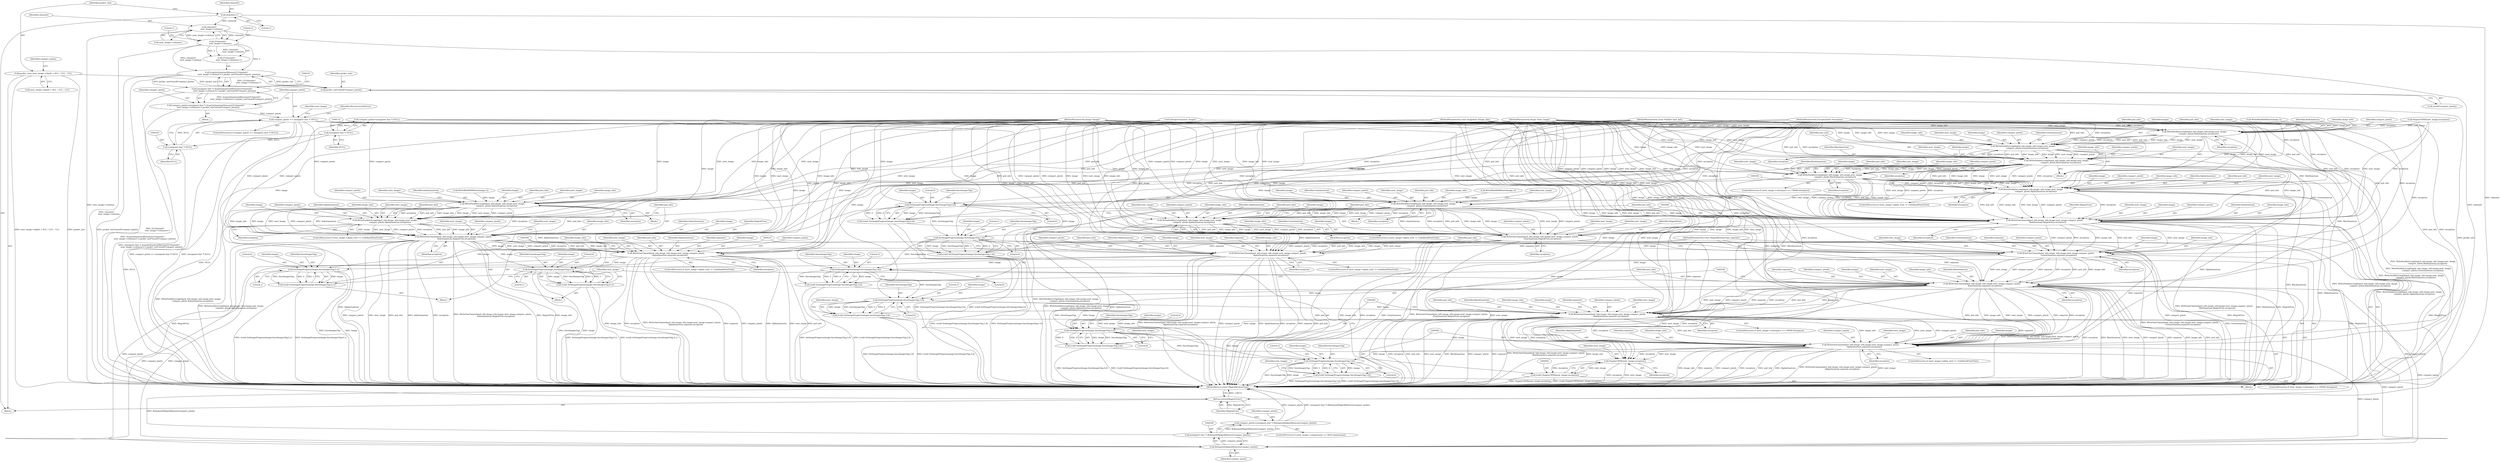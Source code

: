 digraph "0_ImageMagick_6f1879d498bcc5cce12fe0c5decb8dbc0f608e5d@pointer" {
"1000160" [label="(Call,compact_pixels == (unsigned char *) NULL)"];
"1000140" [label="(Call,compact_pixels=(unsigned char *) AcquireQuantumMemory((2*channels*\n        next_image->columns)+1,packet_size*sizeof(*compact_pixels)))"];
"1000142" [label="(Call,(unsigned char *) AcquireQuantumMemory((2*channels*\n        next_image->columns)+1,packet_size*sizeof(*compact_pixels)))"];
"1000144" [label="(Call,AcquireQuantumMemory((2*channels*\n        next_image->columns)+1,packet_size*sizeof(*compact_pixels)))"];
"1000146" [label="(Call,2*channels*\n        next_image->columns)"];
"1000148" [label="(Call,channels*\n        next_image->columns)"];
"1000115" [label="(Call,channels=1)"];
"1000154" [label="(Call,packet_size*sizeof(*compact_pixels))"];
"1000118" [label="(Call,packet_size=next_image->depth > 8UL ? 2UL : 1UL)"];
"1000162" [label="(Call,(unsigned char *) NULL)"];
"1000130" [label="(Call,(unsigned char *) NULL)"];
"1000186" [label="(Call,WritePackbitsLength(psd_info,image_info,image,next_image,\n            compact_pixels,GrayQuantum,exception))"];
"1000200" [label="(Call,WritePackbitsLength(psd_info,image_info,image,next_image,\n              compact_pixels,AlphaQuantum,exception))"];
"1000208" [label="(Call,WriteOneChannel(psd_info,image_info,image,next_image,compact_pixels,\n        GrayQuantum,MagickTrue,exception))"];
"1000223" [label="(Call,WriteOneChannel(psd_info,image_info,image,next_image,compact_pixels,\n          AlphaQuantum,separate,exception))"];
"1000234" [label="(Call,SetImageProgress(image,SaveImagesTag,0,1))"];
"1000232" [label="(Call,(void) SetImageProgress(image,SaveImagesTag,0,1))"];
"1000509" [label="(Call,RelinquishMagickMemory(compact_pixels))"];
"1000507" [label="(Call,(unsigned char *) RelinquishMagickMemory(compact_pixels))"];
"1000505" [label="(Call,compact_pixels=(unsigned char *) RelinquishMagickMemory(compact_pixels))"];
"1000511" [label="(Return,return(MagickTrue);)"];
"1000259" [label="(Call,WritePackbitsLength(psd_info,image_info,image,next_image,\n              compact_pixels,IndexQuantum,exception))"];
"1000273" [label="(Call,WritePackbitsLength(psd_info,image_info,image,next_image,\n                compact_pixels,AlphaQuantum,exception))"];
"1000281" [label="(Call,WriteOneChannel(psd_info,image_info,image,next_image,compact_pixels,\n          IndexQuantum,MagickTrue,exception))"];
"1000296" [label="(Call,WriteOneChannel(psd_info,image_info,image,next_image,compact_pixels,\n            AlphaQuantum,separate,exception))"];
"1000307" [label="(Call,SetImageProgress(image,SaveImagesTag,0,1))"];
"1000305" [label="(Call,(void) SetImageProgress(image,SaveImagesTag,0,1))"];
"1000337" [label="(Call,WritePackbitsLength(psd_info,image_info,image,next_image,\n              compact_pixels,RedQuantum,exception))"];
"1000345" [label="(Call,WritePackbitsLength(psd_info,image_info,image,next_image,\n              compact_pixels,GreenQuantum,exception))"];
"1000353" [label="(Call,WritePackbitsLength(psd_info,image_info,image,next_image,\n              compact_pixels,BlueQuantum,exception))"];
"1000367" [label="(Call,WritePackbitsLength(psd_info,image_info,image,next_image,\n                compact_pixels,BlackQuantum,exception))"];
"1000381" [label="(Call,WritePackbitsLength(psd_info,image_info,image,next_image,\n                compact_pixels,AlphaQuantum,exception))"];
"1000391" [label="(Call,SetImageProgress(image,SaveImagesTag,0,6))"];
"1000389" [label="(Call,(void) SetImageProgress(image,SaveImagesTag,0,6))"];
"1000396" [label="(Call,WriteOneChannel(psd_info,image_info,image,next_image,compact_pixels,\n          RedQuantum,MagickTrue,exception))"];
"1000407" [label="(Call,SetImageProgress(image,SaveImagesTag,1,6))"];
"1000405" [label="(Call,(void) SetImageProgress(image,SaveImagesTag,1,6))"];
"1000412" [label="(Call,WriteOneChannel(psd_info,image_info,image,next_image,compact_pixels,\n          GreenQuantum,separate,exception))"];
"1000423" [label="(Call,SetImageProgress(image,SaveImagesTag,2,6))"];
"1000421" [label="(Call,(void) SetImageProgress(image,SaveImagesTag,2,6))"];
"1000428" [label="(Call,WriteOneChannel(psd_info,image_info,image,next_image,compact_pixels,\n          BlueQuantum,separate,exception))"];
"1000439" [label="(Call,SetImageProgress(image,SaveImagesTag,3,6))"];
"1000437" [label="(Call,(void) SetImageProgress(image,SaveImagesTag,3,6))"];
"1000450" [label="(Call,WriteOneChannel(psd_info,image_info,image,next_image,compact_pixels,\n            BlackQuantum,separate,exception))"];
"1000461" [label="(Call,SetImageProgress(image,SaveImagesTag,4,6))"];
"1000459" [label="(Call,(void) SetImageProgress(image,SaveImagesTag,4,6))"];
"1000472" [label="(Call,WriteOneChannel(psd_info,image_info,image,next_image,compact_pixels,\n            AlphaQuantum,separate,exception))"];
"1000483" [label="(Call,SetImageProgress(image,SaveImagesTag,5,6))"];
"1000481" [label="(Call,(void) SetImageProgress(image,SaveImagesTag,5,6))"];
"1000496" [label="(Call,NegateCMYK(next_image,exception))"];
"1000494" [label="(Call,(void) NegateCMYK(next_image,exception))"];
"1000483" [label="(Call,SetImageProgress(image,SaveImagesTag,5,6))"];
"1000509" [label="(Call,RelinquishMagickMemory(compact_pixels))"];
"1000412" [label="(Call,WriteOneChannel(psd_info,image_info,image,next_image,compact_pixels,\n          GreenQuantum,separate,exception))"];
"1000140" [label="(Call,compact_pixels=(unsigned char *) AcquireQuantumMemory((2*channels*\n        next_image->columns)+1,packet_size*sizeof(*compact_pixels)))"];
"1000393" [label="(Identifier,SaveImagesTag)"];
"1000397" [label="(Identifier,psd_info)"];
"1000424" [label="(Identifier,image)"];
"1000484" [label="(Identifier,image)"];
"1000170" [label="(Call,IsImageGray(next_image))"];
"1000478" [label="(Identifier,AlphaQuantum)"];
"1000415" [label="(Identifier,image)"];
"1000228" [label="(Identifier,compact_pixels)"];
"1000403" [label="(Identifier,MagickTrue)"];
"1000147" [label="(Literal,2)"];
"1000364" [label="(Identifier,next_image)"];
"1000139" [label="(Block,)"];
"1000142" [label="(Call,(unsigned char *) AcquireQuantumMemory((2*channels*\n        next_image->columns)+1,packet_size*sizeof(*compact_pixels)))"];
"1000479" [label="(Identifier,separate)"];
"1000192" [label="(Identifier,GrayQuantum)"];
"1000213" [label="(Identifier,compact_pixels)"];
"1000189" [label="(Identifier,image)"];
"1000260" [label="(Identifier,psd_info)"];
"1000408" [label="(Identifier,image)"];
"1000171" [label="(Identifier,next_image)"];
"1000298" [label="(Identifier,image_info)"];
"1000378" [label="(Identifier,next_image)"];
"1000290" [label="(ControlStructure,if (next_image->alpha_trait != UndefinedPixelTrait))"];
"1000437" [label="(Call,(void) SetImageProgress(image,SaveImagesTag,3,6))"];
"1000202" [label="(Identifier,image_info)"];
"1000481" [label="(Call,(void) SetImageProgress(image,SaveImagesTag,5,6))"];
"1000220" [label="(Identifier,next_image)"];
"1000212" [label="(Identifier,next_image)"];
"1000296" [label="(Call,WriteOneChannel(psd_info,image_info,image,next_image,compact_pixels,\n            AlphaQuantum,separate,exception))"];
"1000340" [label="(Identifier,image)"];
"1000348" [label="(Identifier,image)"];
"1000413" [label="(Identifier,psd_info)"];
"1000474" [label="(Identifier,image_info)"];
"1000224" [label="(Identifier,psd_info)"];
"1000443" [label="(Literal,6)"];
"1000477" [label="(Identifier,compact_pixels)"];
"1000512" [label="(Identifier,MagickTrue)"];
"1000263" [label="(Identifier,next_image)"];
"1000201" [label="(Identifier,psd_info)"];
"1000307" [label="(Call,SetImageProgress(image,SaveImagesTag,0,1))"];
"1000313" [label="(Block,)"];
"1000164" [label="(Identifier,NULL)"];
"1000266" [label="(Identifier,exception)"];
"1000186" [label="(Call,WritePackbitsLength(psd_info,image_info,image,next_image,\n            compact_pixels,GrayQuantum,exception))"];
"1000373" [label="(Identifier,BlackQuantum)"];
"1000308" [label="(Identifier,image)"];
"1000350" [label="(Identifier,compact_pixels)"];
"1000356" [label="(Identifier,image)"];
"1000505" [label="(Call,compact_pixels=(unsigned char *) RelinquishMagickMemory(compact_pixels))"];
"1000162" [label="(Call,(unsigned char *) NULL)"];
"1000300" [label="(Identifier,next_image)"];
"1000209" [label="(Identifier,psd_info)"];
"1000410" [label="(Literal,1)"];
"1000229" [label="(Identifier,AlphaQuantum)"];
"1000206" [label="(Identifier,AlphaQuantum)"];
"1000370" [label="(Identifier,image)"];
"1000208" [label="(Call,WriteOneChannel(psd_info,image_info,image,next_image,compact_pixels,\n        GrayQuantum,MagickTrue,exception))"];
"1000141" [label="(Identifier,compact_pixels)"];
"1000226" [label="(Identifier,image)"];
"1000105" [label="(MethodParameterIn,const PSDInfo *psd_info)"];
"1000510" [label="(Identifier,compact_pixels)"];
"1000106" [label="(MethodParameterIn,const ImageInfo *image_info)"];
"1000261" [label="(Identifier,image_info)"];
"1000361" [label="(ControlStructure,if (next_image->colorspace == CMYKColorspace))"];
"1000498" [label="(Identifier,exception)"];
"1000282" [label="(Identifier,psd_info)"];
"1000463" [label="(Identifier,SaveImagesTag)"];
"1000129" [label="(Identifier,compact_pixels)"];
"1000344" [label="(Identifier,exception)"];
"1000368" [label="(Identifier,psd_info)"];
"1000148" [label="(Call,channels*\n        next_image->columns)"];
"1000116" [label="(Identifier,channels)"];
"1000276" [label="(Identifier,image)"];
"1000285" [label="(Identifier,next_image)"];
"1000238" [label="(Literal,1)"];
"1000384" [label="(Identifier,image)"];
"1000203" [label="(Identifier,image)"];
"1000392" [label="(Identifier,image)"];
"1000426" [label="(Literal,2)"];
"1000435" [label="(Identifier,separate)"];
"1000231" [label="(Identifier,exception)"];
"1000472" [label="(Call,WriteOneChannel(psd_info,image_info,image,next_image,compact_pixels,\n            AlphaQuantum,separate,exception))"];
"1000223" [label="(Call,WriteOneChannel(psd_info,image_info,image,next_image,compact_pixels,\n          AlphaQuantum,separate,exception))"];
"1000371" [label="(Identifier,next_image)"];
"1000507" [label="(Call,(unsigned char *) RelinquishMagickMemory(compact_pixels))"];
"1000405" [label="(Call,(void) SetImageProgress(image,SaveImagesTag,1,6))"];
"1000447" [label="(Identifier,next_image)"];
"1000491" [label="(Identifier,next_image)"];
"1000215" [label="(Identifier,MagickTrue)"];
"1000338" [label="(Identifier,psd_info)"];
"1000322" [label="(Call,NegateCMYK(next_image,exception))"];
"1000433" [label="(Identifier,compact_pixels)"];
"1000462" [label="(Identifier,image)"];
"1000480" [label="(Identifier,exception)"];
"1000511" [label="(Return,return(MagickTrue);)"];
"1000153" [label="(Literal,1)"];
"1000355" [label="(Identifier,image_info)"];
"1000431" [label="(Identifier,image)"];
"1000331" [label="(Block,)"];
"1000149" [label="(Identifier,channels)"];
"1000286" [label="(Identifier,compact_pixels)"];
"1000358" [label="(Identifier,compact_pixels)"];
"1000414" [label="(Identifier,image_info)"];
"1000386" [label="(Identifier,compact_pixels)"];
"1000465" [label="(Literal,6)"];
"1000160" [label="(Call,compact_pixels == (unsigned char *) NULL)"];
"1000280" [label="(Identifier,exception)"];
"1000293" [label="(Identifier,next_image)"];
"1000166" [label="(Identifier,ResourceLimitError)"];
"1000502" [label="(Identifier,next_image)"];
"1000253" [label="(Block,)"];
"1000476" [label="(Identifier,next_image)"];
"1000494" [label="(Call,(void) NegateCMYK(next_image,exception))"];
"1000191" [label="(Identifier,compact_pixels)"];
"1000429" [label="(Identifier,psd_info)"];
"1000488" [label="(ControlStructure,if (next_image->colorspace == CMYKColorspace))"];
"1000111" [label="(Block,)"];
"1000310" [label="(Literal,0)"];
"1000108" [label="(MethodParameterIn,Image *next_image)"];
"1000264" [label="(Identifier,compact_pixels)"];
"1000416" [label="(Identifier,next_image)"];
"1000375" [label="(ControlStructure,if (next_image->alpha_trait != UndefinedPixelTrait))"];
"1000388" [label="(Identifier,exception)"];
"1000428" [label="(Call,WriteOneChannel(psd_info,image_info,image,next_image,compact_pixels,\n          BlueQuantum,separate,exception))"];
"1000227" [label="(Identifier,next_image)"];
"1000194" [label="(ControlStructure,if (next_image->alpha_trait != UndefinedPixelTrait))"];
"1000383" [label="(Identifier,image_info)"];
"1000161" [label="(Identifier,compact_pixels)"];
"1000400" [label="(Identifier,next_image)"];
"1000497" [label="(Identifier,next_image)"];
"1000360" [label="(Identifier,exception)"];
"1000464" [label="(Literal,4)"];
"1000469" [label="(Identifier,next_image)"];
"1000387" [label="(Identifier,AlphaQuantum)"];
"1000110" [label="(MethodParameterIn,ExceptionInfo *exception)"];
"1000270" [label="(Identifier,next_image)"];
"1000341" [label="(Identifier,next_image)"];
"1000236" [label="(Identifier,SaveImagesTag)"];
"1000367" [label="(Call,WritePackbitsLength(psd_info,image_info,image,next_image,\n                compact_pixels,BlackQuantum,exception))"];
"1000117" [label="(Literal,1)"];
"1000353" [label="(Call,WritePackbitsLength(psd_info,image_info,image,next_image,\n              compact_pixels,BlueQuantum,exception))"];
"1000109" [label="(MethodParameterIn,const MagickBooleanType separate)"];
"1000159" [label="(ControlStructure,if (compact_pixels == (unsigned char *) NULL))"];
"1000459" [label="(Call,(void) SetImageProgress(image,SaveImagesTag,4,6))"];
"1000466" [label="(ControlStructure,if (next_image->alpha_trait != UndefinedPixelTrait))"];
"1000496" [label="(Call,NegateCMYK(next_image,exception))"];
"1000411" [label="(Literal,6)"];
"1000190" [label="(Identifier,next_image)"];
"1000237" [label="(Literal,0)"];
"1000399" [label="(Identifier,image)"];
"1000265" [label="(Identifier,IndexQuantum)"];
"1000473" [label="(Identifier,psd_info)"];
"1000475" [label="(Identifier,image)"];
"1000382" [label="(Identifier,psd_info)"];
"1000187" [label="(Identifier,psd_info)"];
"1000451" [label="(Identifier,psd_info)"];
"1000506" [label="(Identifier,compact_pixels)"];
"1000389" [label="(Call,(void) SetImageProgress(image,SaveImagesTag,0,6))"];
"1000278" [label="(Identifier,compact_pixels)"];
"1000441" [label="(Identifier,SaveImagesTag)"];
"1000188" [label="(Identifier,image_info)"];
"1000183" [label="(Call,WriteBlobMSBShort(image,1))"];
"1000230" [label="(Identifier,separate)"];
"1000283" [label="(Identifier,image_info)"];
"1000204" [label="(Identifier,next_image)"];
"1000432" [label="(Identifier,next_image)"];
"1000485" [label="(Identifier,SaveImagesTag)"];
"1000146" [label="(Call,2*channels*\n        next_image->columns)"];
"1000409" [label="(Identifier,SaveImagesTag)"];
"1000210" [label="(Identifier,image_info)"];
"1000352" [label="(Identifier,exception)"];
"1000256" [label="(Call,WriteBlobMSBShort(image,1))"];
"1000132" [label="(Identifier,NULL)"];
"1000427" [label="(Literal,6)"];
"1000436" [label="(Identifier,exception)"];
"1000156" [label="(Call,sizeof(*compact_pixels))"];
"1000118" [label="(Call,packet_size=next_image->depth > 8UL ? 2UL : 1UL)"];
"1000289" [label="(Identifier,exception)"];
"1000351" [label="(Identifier,GreenQuantum)"];
"1000357" [label="(Identifier,next_image)"];
"1000235" [label="(Identifier,image)"];
"1000297" [label="(Identifier,psd_info)"];
"1000456" [label="(Identifier,BlackQuantum)"];
"1000407" [label="(Call,SetImageProgress(image,SaveImagesTag,1,6))"];
"1000513" [label="(MethodReturn,static MagickBooleanType)"];
"1000461" [label="(Call,SetImageProgress(image,SaveImagesTag,4,6))"];
"1000458" [label="(Identifier,exception)"];
"1000359" [label="(Identifier,BlueQuantum)"];
"1000234" [label="(Call,SetImageProgress(image,SaveImagesTag,0,1))"];
"1000395" [label="(Literal,6)"];
"1000107" [label="(MethodParameterIn,Image *image)"];
"1000207" [label="(Identifier,exception)"];
"1000150" [label="(Call,next_image->columns)"];
"1000287" [label="(Identifier,IndexQuantum)"];
"1000334" [label="(Call,WriteBlobMSBShort(image,1))"];
"1000345" [label="(Call,WritePackbitsLength(psd_info,image_info,image,next_image,\n              compact_pixels,GreenQuantum,exception))"];
"1000452" [label="(Identifier,image_info)"];
"1000120" [label="(Call,next_image->depth > 8UL ? 2UL : 1UL)"];
"1000205" [label="(Identifier,compact_pixels)"];
"1000232" [label="(Call,(void) SetImageProgress(image,SaveImagesTag,0,1))"];
"1000381" [label="(Call,WritePackbitsLength(psd_info,image_info,image,next_image,\n                compact_pixels,AlphaQuantum,exception))"];
"1000401" [label="(Identifier,compact_pixels)"];
"1000343" [label="(Identifier,RedQuantum)"];
"1000284" [label="(Identifier,image)"];
"1000262" [label="(Identifier,image)"];
"1000420" [label="(Identifier,exception)"];
"1000453" [label="(Identifier,image)"];
"1000457" [label="(Identifier,separate)"];
"1000246" [label="(Block,)"];
"1000339" [label="(Identifier,image_info)"];
"1000418" [label="(Identifier,GreenQuantum)"];
"1000154" [label="(Call,packet_size*sizeof(*compact_pixels))"];
"1000430" [label="(Identifier,image_info)"];
"1000487" [label="(Literal,6)"];
"1000354" [label="(Identifier,psd_info)"];
"1000267" [label="(ControlStructure,if (next_image->alpha_trait != UndefinedPixelTrait))"];
"1000155" [label="(Identifier,packet_size)"];
"1000499" [label="(ControlStructure,if (next_image->compression == RLECompression))"];
"1000425" [label="(Identifier,SaveImagesTag)"];
"1000128" [label="(Call,compact_pixels=(unsigned char *) NULL)"];
"1000273" [label="(Call,WritePackbitsLength(psd_info,image_info,image,next_image,\n                compact_pixels,AlphaQuantum,exception))"];
"1000439" [label="(Call,SetImageProgress(image,SaveImagesTag,3,6))"];
"1000216" [label="(Identifier,exception)"];
"1000342" [label="(Identifier,compact_pixels)"];
"1000442" [label="(Literal,3)"];
"1000311" [label="(Literal,1)"];
"1000404" [label="(Identifier,exception)"];
"1000369" [label="(Identifier,image_info)"];
"1000145" [label="(Call,(2*channels*\n        next_image->columns)+1)"];
"1000279" [label="(Identifier,AlphaQuantum)"];
"1000130" [label="(Call,(unsigned char *) NULL)"];
"1000394" [label="(Literal,0)"];
"1000302" [label="(Identifier,AlphaQuantum)"];
"1000288" [label="(Identifier,MagickTrue)"];
"1000119" [label="(Identifier,packet_size)"];
"1000305" [label="(Call,(void) SetImageProgress(image,SaveImagesTag,0,1))"];
"1000217" [label="(ControlStructure,if (next_image->alpha_trait != UndefinedPixelTrait))"];
"1000450" [label="(Call,WriteOneChannel(psd_info,image_info,image,next_image,compact_pixels,\n            BlackQuantum,separate,exception))"];
"1000144" [label="(Call,AcquireQuantumMemory((2*channels*\n        next_image->columns)+1,packet_size*sizeof(*compact_pixels)))"];
"1000444" [label="(ControlStructure,if (next_image->colorspace == CMYKColorspace))"];
"1000419" [label="(Identifier,separate)"];
"1000304" [label="(Identifier,exception)"];
"1000486" [label="(Literal,5)"];
"1000434" [label="(Identifier,BlueQuantum)"];
"1000275" [label="(Identifier,image_info)"];
"1000346" [label="(Identifier,psd_info)"];
"1000440" [label="(Identifier,image)"];
"1000303" [label="(Identifier,separate)"];
"1000197" [label="(Identifier,next_image)"];
"1000347" [label="(Identifier,image_info)"];
"1000372" [label="(Identifier,compact_pixels)"];
"1000402" [label="(Identifier,RedQuantum)"];
"1000299" [label="(Identifier,image)"];
"1000421" [label="(Call,(void) SetImageProgress(image,SaveImagesTag,2,6))"];
"1000417" [label="(Identifier,compact_pixels)"];
"1000259" [label="(Call,WritePackbitsLength(psd_info,image_info,image,next_image,\n              compact_pixels,IndexQuantum,exception))"];
"1000173" [label="(Block,)"];
"1000455" [label="(Identifier,compact_pixels)"];
"1000398" [label="(Identifier,image_info)"];
"1000277" [label="(Identifier,next_image)"];
"1000225" [label="(Identifier,image_info)"];
"1000281" [label="(Call,WriteOneChannel(psd_info,image_info,image,next_image,compact_pixels,\n          IndexQuantum,MagickTrue,exception))"];
"1000454" [label="(Identifier,next_image)"];
"1000309" [label="(Identifier,SaveImagesTag)"];
"1000200" [label="(Call,WritePackbitsLength(psd_info,image_info,image,next_image,\n              compact_pixels,AlphaQuantum,exception))"];
"1000391" [label="(Call,SetImageProgress(image,SaveImagesTag,0,6))"];
"1000423" [label="(Call,SetImageProgress(image,SaveImagesTag,2,6))"];
"1000301" [label="(Identifier,compact_pixels)"];
"1000214" [label="(Identifier,GrayQuantum)"];
"1000385" [label="(Identifier,next_image)"];
"1000349" [label="(Identifier,next_image)"];
"1000337" [label="(Call,WritePackbitsLength(psd_info,image_info,image,next_image,\n              compact_pixels,RedQuantum,exception))"];
"1000180" [label="(Block,)"];
"1000374" [label="(Identifier,exception)"];
"1000211" [label="(Identifier,image)"];
"1000193" [label="(Identifier,exception)"];
"1000115" [label="(Call,channels=1)"];
"1000274" [label="(Identifier,psd_info)"];
"1000396" [label="(Call,WriteOneChannel(psd_info,image_info,image,next_image,compact_pixels,\n          RedQuantum,MagickTrue,exception))"];
"1000160" -> "1000159"  [label="AST: "];
"1000160" -> "1000162"  [label="CFG: "];
"1000161" -> "1000160"  [label="AST: "];
"1000162" -> "1000160"  [label="AST: "];
"1000166" -> "1000160"  [label="CFG: "];
"1000171" -> "1000160"  [label="CFG: "];
"1000160" -> "1000513"  [label="DDG: compact_pixels == (unsigned char *) NULL"];
"1000160" -> "1000513"  [label="DDG: (unsigned char *) NULL"];
"1000140" -> "1000160"  [label="DDG: compact_pixels"];
"1000162" -> "1000160"  [label="DDG: NULL"];
"1000160" -> "1000186"  [label="DDG: compact_pixels"];
"1000160" -> "1000208"  [label="DDG: compact_pixels"];
"1000160" -> "1000259"  [label="DDG: compact_pixels"];
"1000160" -> "1000281"  [label="DDG: compact_pixels"];
"1000160" -> "1000337"  [label="DDG: compact_pixels"];
"1000160" -> "1000396"  [label="DDG: compact_pixels"];
"1000140" -> "1000139"  [label="AST: "];
"1000140" -> "1000142"  [label="CFG: "];
"1000141" -> "1000140"  [label="AST: "];
"1000142" -> "1000140"  [label="AST: "];
"1000161" -> "1000140"  [label="CFG: "];
"1000140" -> "1000513"  [label="DDG: (unsigned char *) AcquireQuantumMemory((2*channels*\n        next_image->columns)+1,packet_size*sizeof(*compact_pixels))"];
"1000142" -> "1000140"  [label="DDG: AcquireQuantumMemory((2*channels*\n        next_image->columns)+1,packet_size*sizeof(*compact_pixels))"];
"1000142" -> "1000144"  [label="CFG: "];
"1000143" -> "1000142"  [label="AST: "];
"1000144" -> "1000142"  [label="AST: "];
"1000142" -> "1000513"  [label="DDG: AcquireQuantumMemory((2*channels*\n        next_image->columns)+1,packet_size*sizeof(*compact_pixels))"];
"1000144" -> "1000142"  [label="DDG: (2*channels*\n        next_image->columns)+1"];
"1000144" -> "1000142"  [label="DDG: packet_size*sizeof(*compact_pixels)"];
"1000144" -> "1000154"  [label="CFG: "];
"1000145" -> "1000144"  [label="AST: "];
"1000154" -> "1000144"  [label="AST: "];
"1000144" -> "1000513"  [label="DDG: packet_size*sizeof(*compact_pixels)"];
"1000144" -> "1000513"  [label="DDG: (2*channels*\n        next_image->columns)+1"];
"1000146" -> "1000144"  [label="DDG: 2"];
"1000146" -> "1000144"  [label="DDG: channels*\n        next_image->columns"];
"1000154" -> "1000144"  [label="DDG: packet_size"];
"1000146" -> "1000145"  [label="AST: "];
"1000146" -> "1000148"  [label="CFG: "];
"1000147" -> "1000146"  [label="AST: "];
"1000148" -> "1000146"  [label="AST: "];
"1000153" -> "1000146"  [label="CFG: "];
"1000146" -> "1000513"  [label="DDG: channels*\n        next_image->columns"];
"1000146" -> "1000145"  [label="DDG: 2"];
"1000146" -> "1000145"  [label="DDG: channels*\n        next_image->columns"];
"1000148" -> "1000146"  [label="DDG: channels"];
"1000148" -> "1000146"  [label="DDG: next_image->columns"];
"1000148" -> "1000150"  [label="CFG: "];
"1000149" -> "1000148"  [label="AST: "];
"1000150" -> "1000148"  [label="AST: "];
"1000148" -> "1000513"  [label="DDG: channels"];
"1000148" -> "1000513"  [label="DDG: next_image->columns"];
"1000115" -> "1000148"  [label="DDG: channels"];
"1000115" -> "1000111"  [label="AST: "];
"1000115" -> "1000117"  [label="CFG: "];
"1000116" -> "1000115"  [label="AST: "];
"1000117" -> "1000115"  [label="AST: "];
"1000119" -> "1000115"  [label="CFG: "];
"1000115" -> "1000513"  [label="DDG: channels"];
"1000154" -> "1000156"  [label="CFG: "];
"1000155" -> "1000154"  [label="AST: "];
"1000156" -> "1000154"  [label="AST: "];
"1000154" -> "1000513"  [label="DDG: packet_size"];
"1000118" -> "1000154"  [label="DDG: packet_size"];
"1000118" -> "1000111"  [label="AST: "];
"1000118" -> "1000120"  [label="CFG: "];
"1000119" -> "1000118"  [label="AST: "];
"1000120" -> "1000118"  [label="AST: "];
"1000129" -> "1000118"  [label="CFG: "];
"1000118" -> "1000513"  [label="DDG: next_image->depth > 8UL ? 2UL : 1UL"];
"1000118" -> "1000513"  [label="DDG: packet_size"];
"1000162" -> "1000164"  [label="CFG: "];
"1000163" -> "1000162"  [label="AST: "];
"1000164" -> "1000162"  [label="AST: "];
"1000162" -> "1000513"  [label="DDG: NULL"];
"1000130" -> "1000162"  [label="DDG: NULL"];
"1000130" -> "1000128"  [label="AST: "];
"1000130" -> "1000132"  [label="CFG: "];
"1000131" -> "1000130"  [label="AST: "];
"1000132" -> "1000130"  [label="AST: "];
"1000128" -> "1000130"  [label="CFG: "];
"1000130" -> "1000513"  [label="DDG: NULL"];
"1000130" -> "1000128"  [label="DDG: NULL"];
"1000186" -> "1000180"  [label="AST: "];
"1000186" -> "1000193"  [label="CFG: "];
"1000187" -> "1000186"  [label="AST: "];
"1000188" -> "1000186"  [label="AST: "];
"1000189" -> "1000186"  [label="AST: "];
"1000190" -> "1000186"  [label="AST: "];
"1000191" -> "1000186"  [label="AST: "];
"1000192" -> "1000186"  [label="AST: "];
"1000193" -> "1000186"  [label="AST: "];
"1000197" -> "1000186"  [label="CFG: "];
"1000186" -> "1000513"  [label="DDG: WritePackbitsLength(psd_info,image_info,image,next_image,\n            compact_pixels,GrayQuantum,exception)"];
"1000105" -> "1000186"  [label="DDG: psd_info"];
"1000106" -> "1000186"  [label="DDG: image_info"];
"1000183" -> "1000186"  [label="DDG: image"];
"1000107" -> "1000186"  [label="DDG: image"];
"1000170" -> "1000186"  [label="DDG: next_image"];
"1000108" -> "1000186"  [label="DDG: next_image"];
"1000128" -> "1000186"  [label="DDG: compact_pixels"];
"1000110" -> "1000186"  [label="DDG: exception"];
"1000186" -> "1000200"  [label="DDG: psd_info"];
"1000186" -> "1000200"  [label="DDG: image_info"];
"1000186" -> "1000200"  [label="DDG: image"];
"1000186" -> "1000200"  [label="DDG: next_image"];
"1000186" -> "1000200"  [label="DDG: compact_pixels"];
"1000186" -> "1000200"  [label="DDG: exception"];
"1000186" -> "1000208"  [label="DDG: psd_info"];
"1000186" -> "1000208"  [label="DDG: image_info"];
"1000186" -> "1000208"  [label="DDG: image"];
"1000186" -> "1000208"  [label="DDG: next_image"];
"1000186" -> "1000208"  [label="DDG: compact_pixels"];
"1000186" -> "1000208"  [label="DDG: GrayQuantum"];
"1000186" -> "1000208"  [label="DDG: exception"];
"1000200" -> "1000194"  [label="AST: "];
"1000200" -> "1000207"  [label="CFG: "];
"1000201" -> "1000200"  [label="AST: "];
"1000202" -> "1000200"  [label="AST: "];
"1000203" -> "1000200"  [label="AST: "];
"1000204" -> "1000200"  [label="AST: "];
"1000205" -> "1000200"  [label="AST: "];
"1000206" -> "1000200"  [label="AST: "];
"1000207" -> "1000200"  [label="AST: "];
"1000209" -> "1000200"  [label="CFG: "];
"1000200" -> "1000513"  [label="DDG: WritePackbitsLength(psd_info,image_info,image,next_image,\n              compact_pixels,AlphaQuantum,exception)"];
"1000200" -> "1000513"  [label="DDG: AlphaQuantum"];
"1000105" -> "1000200"  [label="DDG: psd_info"];
"1000106" -> "1000200"  [label="DDG: image_info"];
"1000107" -> "1000200"  [label="DDG: image"];
"1000108" -> "1000200"  [label="DDG: next_image"];
"1000110" -> "1000200"  [label="DDG: exception"];
"1000200" -> "1000208"  [label="DDG: psd_info"];
"1000200" -> "1000208"  [label="DDG: image_info"];
"1000200" -> "1000208"  [label="DDG: image"];
"1000200" -> "1000208"  [label="DDG: next_image"];
"1000200" -> "1000208"  [label="DDG: compact_pixels"];
"1000200" -> "1000208"  [label="DDG: exception"];
"1000200" -> "1000223"  [label="DDG: AlphaQuantum"];
"1000208" -> "1000173"  [label="AST: "];
"1000208" -> "1000216"  [label="CFG: "];
"1000209" -> "1000208"  [label="AST: "];
"1000210" -> "1000208"  [label="AST: "];
"1000211" -> "1000208"  [label="AST: "];
"1000212" -> "1000208"  [label="AST: "];
"1000213" -> "1000208"  [label="AST: "];
"1000214" -> "1000208"  [label="AST: "];
"1000215" -> "1000208"  [label="AST: "];
"1000216" -> "1000208"  [label="AST: "];
"1000220" -> "1000208"  [label="CFG: "];
"1000208" -> "1000513"  [label="DDG: psd_info"];
"1000208" -> "1000513"  [label="DDG: image_info"];
"1000208" -> "1000513"  [label="DDG: exception"];
"1000208" -> "1000513"  [label="DDG: GrayQuantum"];
"1000208" -> "1000513"  [label="DDG: WriteOneChannel(psd_info,image_info,image,next_image,compact_pixels,\n        GrayQuantum,MagickTrue,exception)"];
"1000208" -> "1000513"  [label="DDG: next_image"];
"1000208" -> "1000513"  [label="DDG: compact_pixels"];
"1000208" -> "1000513"  [label="DDG: MagickTrue"];
"1000105" -> "1000208"  [label="DDG: psd_info"];
"1000106" -> "1000208"  [label="DDG: image_info"];
"1000107" -> "1000208"  [label="DDG: image"];
"1000170" -> "1000208"  [label="DDG: next_image"];
"1000108" -> "1000208"  [label="DDG: next_image"];
"1000128" -> "1000208"  [label="DDG: compact_pixels"];
"1000110" -> "1000208"  [label="DDG: exception"];
"1000208" -> "1000223"  [label="DDG: psd_info"];
"1000208" -> "1000223"  [label="DDG: image_info"];
"1000208" -> "1000223"  [label="DDG: image"];
"1000208" -> "1000223"  [label="DDG: next_image"];
"1000208" -> "1000223"  [label="DDG: compact_pixels"];
"1000208" -> "1000223"  [label="DDG: exception"];
"1000208" -> "1000234"  [label="DDG: image"];
"1000208" -> "1000509"  [label="DDG: compact_pixels"];
"1000208" -> "1000511"  [label="DDG: MagickTrue"];
"1000223" -> "1000217"  [label="AST: "];
"1000223" -> "1000231"  [label="CFG: "];
"1000224" -> "1000223"  [label="AST: "];
"1000225" -> "1000223"  [label="AST: "];
"1000226" -> "1000223"  [label="AST: "];
"1000227" -> "1000223"  [label="AST: "];
"1000228" -> "1000223"  [label="AST: "];
"1000229" -> "1000223"  [label="AST: "];
"1000230" -> "1000223"  [label="AST: "];
"1000231" -> "1000223"  [label="AST: "];
"1000233" -> "1000223"  [label="CFG: "];
"1000223" -> "1000513"  [label="DDG: next_image"];
"1000223" -> "1000513"  [label="DDG: image_info"];
"1000223" -> "1000513"  [label="DDG: WriteOneChannel(psd_info,image_info,image,next_image,compact_pixels,\n          AlphaQuantum,separate,exception)"];
"1000223" -> "1000513"  [label="DDG: compact_pixels"];
"1000223" -> "1000513"  [label="DDG: AlphaQuantum"];
"1000223" -> "1000513"  [label="DDG: exception"];
"1000223" -> "1000513"  [label="DDG: separate"];
"1000223" -> "1000513"  [label="DDG: psd_info"];
"1000105" -> "1000223"  [label="DDG: psd_info"];
"1000106" -> "1000223"  [label="DDG: image_info"];
"1000107" -> "1000223"  [label="DDG: image"];
"1000108" -> "1000223"  [label="DDG: next_image"];
"1000109" -> "1000223"  [label="DDG: separate"];
"1000110" -> "1000223"  [label="DDG: exception"];
"1000223" -> "1000234"  [label="DDG: image"];
"1000223" -> "1000509"  [label="DDG: compact_pixels"];
"1000234" -> "1000232"  [label="AST: "];
"1000234" -> "1000238"  [label="CFG: "];
"1000235" -> "1000234"  [label="AST: "];
"1000236" -> "1000234"  [label="AST: "];
"1000237" -> "1000234"  [label="AST: "];
"1000238" -> "1000234"  [label="AST: "];
"1000232" -> "1000234"  [label="CFG: "];
"1000234" -> "1000513"  [label="DDG: SaveImagesTag"];
"1000234" -> "1000513"  [label="DDG: image"];
"1000234" -> "1000232"  [label="DDG: image"];
"1000234" -> "1000232"  [label="DDG: SaveImagesTag"];
"1000234" -> "1000232"  [label="DDG: 0"];
"1000234" -> "1000232"  [label="DDG: 1"];
"1000107" -> "1000234"  [label="DDG: image"];
"1000232" -> "1000173"  [label="AST: "];
"1000233" -> "1000232"  [label="AST: "];
"1000502" -> "1000232"  [label="CFG: "];
"1000232" -> "1000513"  [label="DDG: (void) SetImageProgress(image,SaveImagesTag,0,1)"];
"1000232" -> "1000513"  [label="DDG: SetImageProgress(image,SaveImagesTag,0,1)"];
"1000509" -> "1000507"  [label="AST: "];
"1000509" -> "1000510"  [label="CFG: "];
"1000510" -> "1000509"  [label="AST: "];
"1000507" -> "1000509"  [label="CFG: "];
"1000509" -> "1000507"  [label="DDG: compact_pixels"];
"1000450" -> "1000509"  [label="DDG: compact_pixels"];
"1000281" -> "1000509"  [label="DDG: compact_pixels"];
"1000296" -> "1000509"  [label="DDG: compact_pixels"];
"1000472" -> "1000509"  [label="DDG: compact_pixels"];
"1000428" -> "1000509"  [label="DDG: compact_pixels"];
"1000507" -> "1000505"  [label="AST: "];
"1000508" -> "1000507"  [label="AST: "];
"1000505" -> "1000507"  [label="CFG: "];
"1000507" -> "1000513"  [label="DDG: RelinquishMagickMemory(compact_pixels)"];
"1000507" -> "1000505"  [label="DDG: RelinquishMagickMemory(compact_pixels)"];
"1000505" -> "1000499"  [label="AST: "];
"1000506" -> "1000505"  [label="AST: "];
"1000512" -> "1000505"  [label="CFG: "];
"1000505" -> "1000513"  [label="DDG: compact_pixels"];
"1000505" -> "1000513"  [label="DDG: (unsigned char *) RelinquishMagickMemory(compact_pixels)"];
"1000511" -> "1000111"  [label="AST: "];
"1000511" -> "1000512"  [label="CFG: "];
"1000512" -> "1000511"  [label="AST: "];
"1000513" -> "1000511"  [label="CFG: "];
"1000511" -> "1000513"  [label="DDG: <RET>"];
"1000512" -> "1000511"  [label="DDG: MagickTrue"];
"1000396" -> "1000511"  [label="DDG: MagickTrue"];
"1000281" -> "1000511"  [label="DDG: MagickTrue"];
"1000259" -> "1000253"  [label="AST: "];
"1000259" -> "1000266"  [label="CFG: "];
"1000260" -> "1000259"  [label="AST: "];
"1000261" -> "1000259"  [label="AST: "];
"1000262" -> "1000259"  [label="AST: "];
"1000263" -> "1000259"  [label="AST: "];
"1000264" -> "1000259"  [label="AST: "];
"1000265" -> "1000259"  [label="AST: "];
"1000266" -> "1000259"  [label="AST: "];
"1000270" -> "1000259"  [label="CFG: "];
"1000259" -> "1000513"  [label="DDG: WritePackbitsLength(psd_info,image_info,image,next_image,\n              compact_pixels,IndexQuantum,exception)"];
"1000105" -> "1000259"  [label="DDG: psd_info"];
"1000106" -> "1000259"  [label="DDG: image_info"];
"1000256" -> "1000259"  [label="DDG: image"];
"1000107" -> "1000259"  [label="DDG: image"];
"1000170" -> "1000259"  [label="DDG: next_image"];
"1000108" -> "1000259"  [label="DDG: next_image"];
"1000128" -> "1000259"  [label="DDG: compact_pixels"];
"1000110" -> "1000259"  [label="DDG: exception"];
"1000259" -> "1000273"  [label="DDG: psd_info"];
"1000259" -> "1000273"  [label="DDG: image_info"];
"1000259" -> "1000273"  [label="DDG: image"];
"1000259" -> "1000273"  [label="DDG: next_image"];
"1000259" -> "1000273"  [label="DDG: compact_pixels"];
"1000259" -> "1000273"  [label="DDG: exception"];
"1000259" -> "1000281"  [label="DDG: psd_info"];
"1000259" -> "1000281"  [label="DDG: image_info"];
"1000259" -> "1000281"  [label="DDG: image"];
"1000259" -> "1000281"  [label="DDG: next_image"];
"1000259" -> "1000281"  [label="DDG: compact_pixels"];
"1000259" -> "1000281"  [label="DDG: IndexQuantum"];
"1000259" -> "1000281"  [label="DDG: exception"];
"1000273" -> "1000267"  [label="AST: "];
"1000273" -> "1000280"  [label="CFG: "];
"1000274" -> "1000273"  [label="AST: "];
"1000275" -> "1000273"  [label="AST: "];
"1000276" -> "1000273"  [label="AST: "];
"1000277" -> "1000273"  [label="AST: "];
"1000278" -> "1000273"  [label="AST: "];
"1000279" -> "1000273"  [label="AST: "];
"1000280" -> "1000273"  [label="AST: "];
"1000282" -> "1000273"  [label="CFG: "];
"1000273" -> "1000513"  [label="DDG: WritePackbitsLength(psd_info,image_info,image,next_image,\n                compact_pixels,AlphaQuantum,exception)"];
"1000273" -> "1000513"  [label="DDG: AlphaQuantum"];
"1000105" -> "1000273"  [label="DDG: psd_info"];
"1000106" -> "1000273"  [label="DDG: image_info"];
"1000107" -> "1000273"  [label="DDG: image"];
"1000108" -> "1000273"  [label="DDG: next_image"];
"1000110" -> "1000273"  [label="DDG: exception"];
"1000273" -> "1000281"  [label="DDG: psd_info"];
"1000273" -> "1000281"  [label="DDG: image_info"];
"1000273" -> "1000281"  [label="DDG: image"];
"1000273" -> "1000281"  [label="DDG: next_image"];
"1000273" -> "1000281"  [label="DDG: compact_pixels"];
"1000273" -> "1000281"  [label="DDG: exception"];
"1000273" -> "1000296"  [label="DDG: AlphaQuantum"];
"1000281" -> "1000246"  [label="AST: "];
"1000281" -> "1000289"  [label="CFG: "];
"1000282" -> "1000281"  [label="AST: "];
"1000283" -> "1000281"  [label="AST: "];
"1000284" -> "1000281"  [label="AST: "];
"1000285" -> "1000281"  [label="AST: "];
"1000286" -> "1000281"  [label="AST: "];
"1000287" -> "1000281"  [label="AST: "];
"1000288" -> "1000281"  [label="AST: "];
"1000289" -> "1000281"  [label="AST: "];
"1000293" -> "1000281"  [label="CFG: "];
"1000281" -> "1000513"  [label="DDG: compact_pixels"];
"1000281" -> "1000513"  [label="DDG: next_image"];
"1000281" -> "1000513"  [label="DDG: psd_info"];
"1000281" -> "1000513"  [label="DDG: IndexQuantum"];
"1000281" -> "1000513"  [label="DDG: exception"];
"1000281" -> "1000513"  [label="DDG: WriteOneChannel(psd_info,image_info,image,next_image,compact_pixels,\n          IndexQuantum,MagickTrue,exception)"];
"1000281" -> "1000513"  [label="DDG: MagickTrue"];
"1000281" -> "1000513"  [label="DDG: image_info"];
"1000105" -> "1000281"  [label="DDG: psd_info"];
"1000106" -> "1000281"  [label="DDG: image_info"];
"1000107" -> "1000281"  [label="DDG: image"];
"1000170" -> "1000281"  [label="DDG: next_image"];
"1000108" -> "1000281"  [label="DDG: next_image"];
"1000128" -> "1000281"  [label="DDG: compact_pixels"];
"1000110" -> "1000281"  [label="DDG: exception"];
"1000281" -> "1000296"  [label="DDG: psd_info"];
"1000281" -> "1000296"  [label="DDG: image_info"];
"1000281" -> "1000296"  [label="DDG: image"];
"1000281" -> "1000296"  [label="DDG: next_image"];
"1000281" -> "1000296"  [label="DDG: compact_pixels"];
"1000281" -> "1000296"  [label="DDG: exception"];
"1000281" -> "1000307"  [label="DDG: image"];
"1000296" -> "1000290"  [label="AST: "];
"1000296" -> "1000304"  [label="CFG: "];
"1000297" -> "1000296"  [label="AST: "];
"1000298" -> "1000296"  [label="AST: "];
"1000299" -> "1000296"  [label="AST: "];
"1000300" -> "1000296"  [label="AST: "];
"1000301" -> "1000296"  [label="AST: "];
"1000302" -> "1000296"  [label="AST: "];
"1000303" -> "1000296"  [label="AST: "];
"1000304" -> "1000296"  [label="AST: "];
"1000306" -> "1000296"  [label="CFG: "];
"1000296" -> "1000513"  [label="DDG: image_info"];
"1000296" -> "1000513"  [label="DDG: exception"];
"1000296" -> "1000513"  [label="DDG: WriteOneChannel(psd_info,image_info,image,next_image,compact_pixels,\n            AlphaQuantum,separate,exception)"];
"1000296" -> "1000513"  [label="DDG: separate"];
"1000296" -> "1000513"  [label="DDG: compact_pixels"];
"1000296" -> "1000513"  [label="DDG: AlphaQuantum"];
"1000296" -> "1000513"  [label="DDG: next_image"];
"1000296" -> "1000513"  [label="DDG: psd_info"];
"1000105" -> "1000296"  [label="DDG: psd_info"];
"1000106" -> "1000296"  [label="DDG: image_info"];
"1000107" -> "1000296"  [label="DDG: image"];
"1000108" -> "1000296"  [label="DDG: next_image"];
"1000109" -> "1000296"  [label="DDG: separate"];
"1000110" -> "1000296"  [label="DDG: exception"];
"1000296" -> "1000307"  [label="DDG: image"];
"1000307" -> "1000305"  [label="AST: "];
"1000307" -> "1000311"  [label="CFG: "];
"1000308" -> "1000307"  [label="AST: "];
"1000309" -> "1000307"  [label="AST: "];
"1000310" -> "1000307"  [label="AST: "];
"1000311" -> "1000307"  [label="AST: "];
"1000305" -> "1000307"  [label="CFG: "];
"1000307" -> "1000513"  [label="DDG: SaveImagesTag"];
"1000307" -> "1000513"  [label="DDG: image"];
"1000307" -> "1000305"  [label="DDG: image"];
"1000307" -> "1000305"  [label="DDG: SaveImagesTag"];
"1000307" -> "1000305"  [label="DDG: 0"];
"1000307" -> "1000305"  [label="DDG: 1"];
"1000107" -> "1000307"  [label="DDG: image"];
"1000305" -> "1000246"  [label="AST: "];
"1000306" -> "1000305"  [label="AST: "];
"1000502" -> "1000305"  [label="CFG: "];
"1000305" -> "1000513"  [label="DDG: (void) SetImageProgress(image,SaveImagesTag,0,1)"];
"1000305" -> "1000513"  [label="DDG: SetImageProgress(image,SaveImagesTag,0,1)"];
"1000337" -> "1000331"  [label="AST: "];
"1000337" -> "1000344"  [label="CFG: "];
"1000338" -> "1000337"  [label="AST: "];
"1000339" -> "1000337"  [label="AST: "];
"1000340" -> "1000337"  [label="AST: "];
"1000341" -> "1000337"  [label="AST: "];
"1000342" -> "1000337"  [label="AST: "];
"1000343" -> "1000337"  [label="AST: "];
"1000344" -> "1000337"  [label="AST: "];
"1000346" -> "1000337"  [label="CFG: "];
"1000337" -> "1000513"  [label="DDG: WritePackbitsLength(psd_info,image_info,image,next_image,\n              compact_pixels,RedQuantum,exception)"];
"1000105" -> "1000337"  [label="DDG: psd_info"];
"1000106" -> "1000337"  [label="DDG: image_info"];
"1000334" -> "1000337"  [label="DDG: image"];
"1000107" -> "1000337"  [label="DDG: image"];
"1000170" -> "1000337"  [label="DDG: next_image"];
"1000322" -> "1000337"  [label="DDG: next_image"];
"1000322" -> "1000337"  [label="DDG: exception"];
"1000108" -> "1000337"  [label="DDG: next_image"];
"1000128" -> "1000337"  [label="DDG: compact_pixels"];
"1000110" -> "1000337"  [label="DDG: exception"];
"1000337" -> "1000345"  [label="DDG: psd_info"];
"1000337" -> "1000345"  [label="DDG: image_info"];
"1000337" -> "1000345"  [label="DDG: image"];
"1000337" -> "1000345"  [label="DDG: next_image"];
"1000337" -> "1000345"  [label="DDG: compact_pixels"];
"1000337" -> "1000345"  [label="DDG: exception"];
"1000337" -> "1000396"  [label="DDG: RedQuantum"];
"1000345" -> "1000331"  [label="AST: "];
"1000345" -> "1000352"  [label="CFG: "];
"1000346" -> "1000345"  [label="AST: "];
"1000347" -> "1000345"  [label="AST: "];
"1000348" -> "1000345"  [label="AST: "];
"1000349" -> "1000345"  [label="AST: "];
"1000350" -> "1000345"  [label="AST: "];
"1000351" -> "1000345"  [label="AST: "];
"1000352" -> "1000345"  [label="AST: "];
"1000354" -> "1000345"  [label="CFG: "];
"1000345" -> "1000513"  [label="DDG: WritePackbitsLength(psd_info,image_info,image,next_image,\n              compact_pixels,GreenQuantum,exception)"];
"1000105" -> "1000345"  [label="DDG: psd_info"];
"1000106" -> "1000345"  [label="DDG: image_info"];
"1000107" -> "1000345"  [label="DDG: image"];
"1000108" -> "1000345"  [label="DDG: next_image"];
"1000110" -> "1000345"  [label="DDG: exception"];
"1000345" -> "1000353"  [label="DDG: psd_info"];
"1000345" -> "1000353"  [label="DDG: image_info"];
"1000345" -> "1000353"  [label="DDG: image"];
"1000345" -> "1000353"  [label="DDG: next_image"];
"1000345" -> "1000353"  [label="DDG: compact_pixels"];
"1000345" -> "1000353"  [label="DDG: exception"];
"1000345" -> "1000412"  [label="DDG: GreenQuantum"];
"1000353" -> "1000331"  [label="AST: "];
"1000353" -> "1000360"  [label="CFG: "];
"1000354" -> "1000353"  [label="AST: "];
"1000355" -> "1000353"  [label="AST: "];
"1000356" -> "1000353"  [label="AST: "];
"1000357" -> "1000353"  [label="AST: "];
"1000358" -> "1000353"  [label="AST: "];
"1000359" -> "1000353"  [label="AST: "];
"1000360" -> "1000353"  [label="AST: "];
"1000364" -> "1000353"  [label="CFG: "];
"1000353" -> "1000513"  [label="DDG: WritePackbitsLength(psd_info,image_info,image,next_image,\n              compact_pixels,BlueQuantum,exception)"];
"1000105" -> "1000353"  [label="DDG: psd_info"];
"1000106" -> "1000353"  [label="DDG: image_info"];
"1000107" -> "1000353"  [label="DDG: image"];
"1000108" -> "1000353"  [label="DDG: next_image"];
"1000110" -> "1000353"  [label="DDG: exception"];
"1000353" -> "1000367"  [label="DDG: psd_info"];
"1000353" -> "1000367"  [label="DDG: image_info"];
"1000353" -> "1000367"  [label="DDG: image"];
"1000353" -> "1000367"  [label="DDG: next_image"];
"1000353" -> "1000367"  [label="DDG: compact_pixels"];
"1000353" -> "1000367"  [label="DDG: exception"];
"1000353" -> "1000381"  [label="DDG: psd_info"];
"1000353" -> "1000381"  [label="DDG: image_info"];
"1000353" -> "1000381"  [label="DDG: image"];
"1000353" -> "1000381"  [label="DDG: next_image"];
"1000353" -> "1000381"  [label="DDG: compact_pixels"];
"1000353" -> "1000381"  [label="DDG: exception"];
"1000353" -> "1000391"  [label="DDG: image"];
"1000353" -> "1000396"  [label="DDG: psd_info"];
"1000353" -> "1000396"  [label="DDG: image_info"];
"1000353" -> "1000396"  [label="DDG: next_image"];
"1000353" -> "1000396"  [label="DDG: compact_pixels"];
"1000353" -> "1000396"  [label="DDG: exception"];
"1000353" -> "1000428"  [label="DDG: BlueQuantum"];
"1000367" -> "1000361"  [label="AST: "];
"1000367" -> "1000374"  [label="CFG: "];
"1000368" -> "1000367"  [label="AST: "];
"1000369" -> "1000367"  [label="AST: "];
"1000370" -> "1000367"  [label="AST: "];
"1000371" -> "1000367"  [label="AST: "];
"1000372" -> "1000367"  [label="AST: "];
"1000373" -> "1000367"  [label="AST: "];
"1000374" -> "1000367"  [label="AST: "];
"1000378" -> "1000367"  [label="CFG: "];
"1000367" -> "1000513"  [label="DDG: BlackQuantum"];
"1000367" -> "1000513"  [label="DDG: WritePackbitsLength(psd_info,image_info,image,next_image,\n                compact_pixels,BlackQuantum,exception)"];
"1000105" -> "1000367"  [label="DDG: psd_info"];
"1000106" -> "1000367"  [label="DDG: image_info"];
"1000107" -> "1000367"  [label="DDG: image"];
"1000108" -> "1000367"  [label="DDG: next_image"];
"1000110" -> "1000367"  [label="DDG: exception"];
"1000367" -> "1000381"  [label="DDG: psd_info"];
"1000367" -> "1000381"  [label="DDG: image_info"];
"1000367" -> "1000381"  [label="DDG: image"];
"1000367" -> "1000381"  [label="DDG: next_image"];
"1000367" -> "1000381"  [label="DDG: compact_pixels"];
"1000367" -> "1000381"  [label="DDG: exception"];
"1000367" -> "1000391"  [label="DDG: image"];
"1000367" -> "1000396"  [label="DDG: psd_info"];
"1000367" -> "1000396"  [label="DDG: image_info"];
"1000367" -> "1000396"  [label="DDG: next_image"];
"1000367" -> "1000396"  [label="DDG: compact_pixels"];
"1000367" -> "1000396"  [label="DDG: exception"];
"1000367" -> "1000450"  [label="DDG: BlackQuantum"];
"1000381" -> "1000375"  [label="AST: "];
"1000381" -> "1000388"  [label="CFG: "];
"1000382" -> "1000381"  [label="AST: "];
"1000383" -> "1000381"  [label="AST: "];
"1000384" -> "1000381"  [label="AST: "];
"1000385" -> "1000381"  [label="AST: "];
"1000386" -> "1000381"  [label="AST: "];
"1000387" -> "1000381"  [label="AST: "];
"1000388" -> "1000381"  [label="AST: "];
"1000390" -> "1000381"  [label="CFG: "];
"1000381" -> "1000513"  [label="DDG: AlphaQuantum"];
"1000381" -> "1000513"  [label="DDG: WritePackbitsLength(psd_info,image_info,image,next_image,\n                compact_pixels,AlphaQuantum,exception)"];
"1000105" -> "1000381"  [label="DDG: psd_info"];
"1000106" -> "1000381"  [label="DDG: image_info"];
"1000107" -> "1000381"  [label="DDG: image"];
"1000108" -> "1000381"  [label="DDG: next_image"];
"1000110" -> "1000381"  [label="DDG: exception"];
"1000381" -> "1000391"  [label="DDG: image"];
"1000381" -> "1000396"  [label="DDG: psd_info"];
"1000381" -> "1000396"  [label="DDG: image_info"];
"1000381" -> "1000396"  [label="DDG: next_image"];
"1000381" -> "1000396"  [label="DDG: compact_pixels"];
"1000381" -> "1000396"  [label="DDG: exception"];
"1000381" -> "1000472"  [label="DDG: AlphaQuantum"];
"1000391" -> "1000389"  [label="AST: "];
"1000391" -> "1000395"  [label="CFG: "];
"1000392" -> "1000391"  [label="AST: "];
"1000393" -> "1000391"  [label="AST: "];
"1000394" -> "1000391"  [label="AST: "];
"1000395" -> "1000391"  [label="AST: "];
"1000389" -> "1000391"  [label="CFG: "];
"1000391" -> "1000389"  [label="DDG: image"];
"1000391" -> "1000389"  [label="DDG: SaveImagesTag"];
"1000391" -> "1000389"  [label="DDG: 0"];
"1000391" -> "1000389"  [label="DDG: 6"];
"1000107" -> "1000391"  [label="DDG: image"];
"1000391" -> "1000396"  [label="DDG: image"];
"1000391" -> "1000407"  [label="DDG: SaveImagesTag"];
"1000389" -> "1000313"  [label="AST: "];
"1000390" -> "1000389"  [label="AST: "];
"1000397" -> "1000389"  [label="CFG: "];
"1000389" -> "1000513"  [label="DDG: (void) SetImageProgress(image,SaveImagesTag,0,6)"];
"1000389" -> "1000513"  [label="DDG: SetImageProgress(image,SaveImagesTag,0,6)"];
"1000396" -> "1000313"  [label="AST: "];
"1000396" -> "1000404"  [label="CFG: "];
"1000397" -> "1000396"  [label="AST: "];
"1000398" -> "1000396"  [label="AST: "];
"1000399" -> "1000396"  [label="AST: "];
"1000400" -> "1000396"  [label="AST: "];
"1000401" -> "1000396"  [label="AST: "];
"1000402" -> "1000396"  [label="AST: "];
"1000403" -> "1000396"  [label="AST: "];
"1000404" -> "1000396"  [label="AST: "];
"1000406" -> "1000396"  [label="CFG: "];
"1000396" -> "1000513"  [label="DDG: WriteOneChannel(psd_info,image_info,image,next_image,compact_pixels,\n          RedQuantum,MagickTrue,exception)"];
"1000396" -> "1000513"  [label="DDG: RedQuantum"];
"1000396" -> "1000513"  [label="DDG: MagickTrue"];
"1000105" -> "1000396"  [label="DDG: psd_info"];
"1000106" -> "1000396"  [label="DDG: image_info"];
"1000107" -> "1000396"  [label="DDG: image"];
"1000170" -> "1000396"  [label="DDG: next_image"];
"1000322" -> "1000396"  [label="DDG: next_image"];
"1000322" -> "1000396"  [label="DDG: exception"];
"1000108" -> "1000396"  [label="DDG: next_image"];
"1000128" -> "1000396"  [label="DDG: compact_pixels"];
"1000110" -> "1000396"  [label="DDG: exception"];
"1000396" -> "1000407"  [label="DDG: image"];
"1000396" -> "1000412"  [label="DDG: psd_info"];
"1000396" -> "1000412"  [label="DDG: image_info"];
"1000396" -> "1000412"  [label="DDG: next_image"];
"1000396" -> "1000412"  [label="DDG: compact_pixels"];
"1000396" -> "1000412"  [label="DDG: exception"];
"1000407" -> "1000405"  [label="AST: "];
"1000407" -> "1000411"  [label="CFG: "];
"1000408" -> "1000407"  [label="AST: "];
"1000409" -> "1000407"  [label="AST: "];
"1000410" -> "1000407"  [label="AST: "];
"1000411" -> "1000407"  [label="AST: "];
"1000405" -> "1000407"  [label="CFG: "];
"1000407" -> "1000405"  [label="DDG: image"];
"1000407" -> "1000405"  [label="DDG: SaveImagesTag"];
"1000407" -> "1000405"  [label="DDG: 1"];
"1000407" -> "1000405"  [label="DDG: 6"];
"1000107" -> "1000407"  [label="DDG: image"];
"1000407" -> "1000412"  [label="DDG: image"];
"1000407" -> "1000423"  [label="DDG: SaveImagesTag"];
"1000405" -> "1000313"  [label="AST: "];
"1000406" -> "1000405"  [label="AST: "];
"1000413" -> "1000405"  [label="CFG: "];
"1000405" -> "1000513"  [label="DDG: (void) SetImageProgress(image,SaveImagesTag,1,6)"];
"1000405" -> "1000513"  [label="DDG: SetImageProgress(image,SaveImagesTag,1,6)"];
"1000412" -> "1000313"  [label="AST: "];
"1000412" -> "1000420"  [label="CFG: "];
"1000413" -> "1000412"  [label="AST: "];
"1000414" -> "1000412"  [label="AST: "];
"1000415" -> "1000412"  [label="AST: "];
"1000416" -> "1000412"  [label="AST: "];
"1000417" -> "1000412"  [label="AST: "];
"1000418" -> "1000412"  [label="AST: "];
"1000419" -> "1000412"  [label="AST: "];
"1000420" -> "1000412"  [label="AST: "];
"1000422" -> "1000412"  [label="CFG: "];
"1000412" -> "1000513"  [label="DDG: WriteOneChannel(psd_info,image_info,image,next_image,compact_pixels,\n          GreenQuantum,separate,exception)"];
"1000412" -> "1000513"  [label="DDG: GreenQuantum"];
"1000105" -> "1000412"  [label="DDG: psd_info"];
"1000106" -> "1000412"  [label="DDG: image_info"];
"1000107" -> "1000412"  [label="DDG: image"];
"1000108" -> "1000412"  [label="DDG: next_image"];
"1000109" -> "1000412"  [label="DDG: separate"];
"1000110" -> "1000412"  [label="DDG: exception"];
"1000412" -> "1000423"  [label="DDG: image"];
"1000412" -> "1000428"  [label="DDG: psd_info"];
"1000412" -> "1000428"  [label="DDG: image_info"];
"1000412" -> "1000428"  [label="DDG: next_image"];
"1000412" -> "1000428"  [label="DDG: compact_pixels"];
"1000412" -> "1000428"  [label="DDG: separate"];
"1000412" -> "1000428"  [label="DDG: exception"];
"1000423" -> "1000421"  [label="AST: "];
"1000423" -> "1000427"  [label="CFG: "];
"1000424" -> "1000423"  [label="AST: "];
"1000425" -> "1000423"  [label="AST: "];
"1000426" -> "1000423"  [label="AST: "];
"1000427" -> "1000423"  [label="AST: "];
"1000421" -> "1000423"  [label="CFG: "];
"1000423" -> "1000421"  [label="DDG: image"];
"1000423" -> "1000421"  [label="DDG: SaveImagesTag"];
"1000423" -> "1000421"  [label="DDG: 2"];
"1000423" -> "1000421"  [label="DDG: 6"];
"1000107" -> "1000423"  [label="DDG: image"];
"1000423" -> "1000428"  [label="DDG: image"];
"1000423" -> "1000439"  [label="DDG: SaveImagesTag"];
"1000421" -> "1000313"  [label="AST: "];
"1000422" -> "1000421"  [label="AST: "];
"1000429" -> "1000421"  [label="CFG: "];
"1000421" -> "1000513"  [label="DDG: SetImageProgress(image,SaveImagesTag,2,6)"];
"1000421" -> "1000513"  [label="DDG: (void) SetImageProgress(image,SaveImagesTag,2,6)"];
"1000428" -> "1000313"  [label="AST: "];
"1000428" -> "1000436"  [label="CFG: "];
"1000429" -> "1000428"  [label="AST: "];
"1000430" -> "1000428"  [label="AST: "];
"1000431" -> "1000428"  [label="AST: "];
"1000432" -> "1000428"  [label="AST: "];
"1000433" -> "1000428"  [label="AST: "];
"1000434" -> "1000428"  [label="AST: "];
"1000435" -> "1000428"  [label="AST: "];
"1000436" -> "1000428"  [label="AST: "];
"1000438" -> "1000428"  [label="CFG: "];
"1000428" -> "1000513"  [label="DDG: WriteOneChannel(psd_info,image_info,image,next_image,compact_pixels,\n          BlueQuantum,separate,exception)"];
"1000428" -> "1000513"  [label="DDG: exception"];
"1000428" -> "1000513"  [label="DDG: BlueQuantum"];
"1000428" -> "1000513"  [label="DDG: next_image"];
"1000428" -> "1000513"  [label="DDG: compact_pixels"];
"1000428" -> "1000513"  [label="DDG: separate"];
"1000428" -> "1000513"  [label="DDG: image_info"];
"1000428" -> "1000513"  [label="DDG: psd_info"];
"1000105" -> "1000428"  [label="DDG: psd_info"];
"1000106" -> "1000428"  [label="DDG: image_info"];
"1000107" -> "1000428"  [label="DDG: image"];
"1000108" -> "1000428"  [label="DDG: next_image"];
"1000109" -> "1000428"  [label="DDG: separate"];
"1000110" -> "1000428"  [label="DDG: exception"];
"1000428" -> "1000439"  [label="DDG: image"];
"1000428" -> "1000450"  [label="DDG: psd_info"];
"1000428" -> "1000450"  [label="DDG: image_info"];
"1000428" -> "1000450"  [label="DDG: next_image"];
"1000428" -> "1000450"  [label="DDG: compact_pixels"];
"1000428" -> "1000450"  [label="DDG: separate"];
"1000428" -> "1000450"  [label="DDG: exception"];
"1000428" -> "1000472"  [label="DDG: psd_info"];
"1000428" -> "1000472"  [label="DDG: image_info"];
"1000428" -> "1000472"  [label="DDG: next_image"];
"1000428" -> "1000472"  [label="DDG: compact_pixels"];
"1000428" -> "1000472"  [label="DDG: separate"];
"1000428" -> "1000472"  [label="DDG: exception"];
"1000428" -> "1000496"  [label="DDG: next_image"];
"1000428" -> "1000496"  [label="DDG: exception"];
"1000439" -> "1000437"  [label="AST: "];
"1000439" -> "1000443"  [label="CFG: "];
"1000440" -> "1000439"  [label="AST: "];
"1000441" -> "1000439"  [label="AST: "];
"1000442" -> "1000439"  [label="AST: "];
"1000443" -> "1000439"  [label="AST: "];
"1000437" -> "1000439"  [label="CFG: "];
"1000439" -> "1000437"  [label="DDG: image"];
"1000439" -> "1000437"  [label="DDG: SaveImagesTag"];
"1000439" -> "1000437"  [label="DDG: 3"];
"1000439" -> "1000437"  [label="DDG: 6"];
"1000107" -> "1000439"  [label="DDG: image"];
"1000439" -> "1000450"  [label="DDG: image"];
"1000439" -> "1000461"  [label="DDG: image"];
"1000439" -> "1000461"  [label="DDG: SaveImagesTag"];
"1000437" -> "1000313"  [label="AST: "];
"1000438" -> "1000437"  [label="AST: "];
"1000447" -> "1000437"  [label="CFG: "];
"1000437" -> "1000513"  [label="DDG: (void) SetImageProgress(image,SaveImagesTag,3,6)"];
"1000437" -> "1000513"  [label="DDG: SetImageProgress(image,SaveImagesTag,3,6)"];
"1000450" -> "1000444"  [label="AST: "];
"1000450" -> "1000458"  [label="CFG: "];
"1000451" -> "1000450"  [label="AST: "];
"1000452" -> "1000450"  [label="AST: "];
"1000453" -> "1000450"  [label="AST: "];
"1000454" -> "1000450"  [label="AST: "];
"1000455" -> "1000450"  [label="AST: "];
"1000456" -> "1000450"  [label="AST: "];
"1000457" -> "1000450"  [label="AST: "];
"1000458" -> "1000450"  [label="AST: "];
"1000460" -> "1000450"  [label="CFG: "];
"1000450" -> "1000513"  [label="DDG: compact_pixels"];
"1000450" -> "1000513"  [label="DDG: separate"];
"1000450" -> "1000513"  [label="DDG: WriteOneChannel(psd_info,image_info,image,next_image,compact_pixels,\n            BlackQuantum,separate,exception)"];
"1000450" -> "1000513"  [label="DDG: image_info"];
"1000450" -> "1000513"  [label="DDG: exception"];
"1000450" -> "1000513"  [label="DDG: psd_info"];
"1000450" -> "1000513"  [label="DDG: next_image"];
"1000450" -> "1000513"  [label="DDG: BlackQuantum"];
"1000105" -> "1000450"  [label="DDG: psd_info"];
"1000106" -> "1000450"  [label="DDG: image_info"];
"1000107" -> "1000450"  [label="DDG: image"];
"1000108" -> "1000450"  [label="DDG: next_image"];
"1000109" -> "1000450"  [label="DDG: separate"];
"1000110" -> "1000450"  [label="DDG: exception"];
"1000450" -> "1000461"  [label="DDG: image"];
"1000450" -> "1000472"  [label="DDG: psd_info"];
"1000450" -> "1000472"  [label="DDG: image_info"];
"1000450" -> "1000472"  [label="DDG: next_image"];
"1000450" -> "1000472"  [label="DDG: compact_pixels"];
"1000450" -> "1000472"  [label="DDG: separate"];
"1000450" -> "1000472"  [label="DDG: exception"];
"1000450" -> "1000496"  [label="DDG: next_image"];
"1000450" -> "1000496"  [label="DDG: exception"];
"1000461" -> "1000459"  [label="AST: "];
"1000461" -> "1000465"  [label="CFG: "];
"1000462" -> "1000461"  [label="AST: "];
"1000463" -> "1000461"  [label="AST: "];
"1000464" -> "1000461"  [label="AST: "];
"1000465" -> "1000461"  [label="AST: "];
"1000459" -> "1000461"  [label="CFG: "];
"1000461" -> "1000459"  [label="DDG: image"];
"1000461" -> "1000459"  [label="DDG: SaveImagesTag"];
"1000461" -> "1000459"  [label="DDG: 4"];
"1000461" -> "1000459"  [label="DDG: 6"];
"1000107" -> "1000461"  [label="DDG: image"];
"1000461" -> "1000472"  [label="DDG: image"];
"1000461" -> "1000483"  [label="DDG: image"];
"1000461" -> "1000483"  [label="DDG: SaveImagesTag"];
"1000459" -> "1000313"  [label="AST: "];
"1000460" -> "1000459"  [label="AST: "];
"1000469" -> "1000459"  [label="CFG: "];
"1000459" -> "1000513"  [label="DDG: SetImageProgress(image,SaveImagesTag,4,6)"];
"1000459" -> "1000513"  [label="DDG: (void) SetImageProgress(image,SaveImagesTag,4,6)"];
"1000472" -> "1000466"  [label="AST: "];
"1000472" -> "1000480"  [label="CFG: "];
"1000473" -> "1000472"  [label="AST: "];
"1000474" -> "1000472"  [label="AST: "];
"1000475" -> "1000472"  [label="AST: "];
"1000476" -> "1000472"  [label="AST: "];
"1000477" -> "1000472"  [label="AST: "];
"1000478" -> "1000472"  [label="AST: "];
"1000479" -> "1000472"  [label="AST: "];
"1000480" -> "1000472"  [label="AST: "];
"1000482" -> "1000472"  [label="CFG: "];
"1000472" -> "1000513"  [label="DDG: WriteOneChannel(psd_info,image_info,image,next_image,compact_pixels,\n            AlphaQuantum,separate,exception)"];
"1000472" -> "1000513"  [label="DDG: next_image"];
"1000472" -> "1000513"  [label="DDG: image_info"];
"1000472" -> "1000513"  [label="DDG: separate"];
"1000472" -> "1000513"  [label="DDG: compact_pixels"];
"1000472" -> "1000513"  [label="DDG: exception"];
"1000472" -> "1000513"  [label="DDG: psd_info"];
"1000472" -> "1000513"  [label="DDG: AlphaQuantum"];
"1000105" -> "1000472"  [label="DDG: psd_info"];
"1000106" -> "1000472"  [label="DDG: image_info"];
"1000107" -> "1000472"  [label="DDG: image"];
"1000108" -> "1000472"  [label="DDG: next_image"];
"1000109" -> "1000472"  [label="DDG: separate"];
"1000110" -> "1000472"  [label="DDG: exception"];
"1000472" -> "1000483"  [label="DDG: image"];
"1000472" -> "1000496"  [label="DDG: next_image"];
"1000472" -> "1000496"  [label="DDG: exception"];
"1000483" -> "1000481"  [label="AST: "];
"1000483" -> "1000487"  [label="CFG: "];
"1000484" -> "1000483"  [label="AST: "];
"1000485" -> "1000483"  [label="AST: "];
"1000486" -> "1000483"  [label="AST: "];
"1000487" -> "1000483"  [label="AST: "];
"1000481" -> "1000483"  [label="CFG: "];
"1000483" -> "1000513"  [label="DDG: SaveImagesTag"];
"1000483" -> "1000513"  [label="DDG: image"];
"1000483" -> "1000481"  [label="DDG: image"];
"1000483" -> "1000481"  [label="DDG: SaveImagesTag"];
"1000483" -> "1000481"  [label="DDG: 5"];
"1000483" -> "1000481"  [label="DDG: 6"];
"1000107" -> "1000483"  [label="DDG: image"];
"1000481" -> "1000313"  [label="AST: "];
"1000482" -> "1000481"  [label="AST: "];
"1000491" -> "1000481"  [label="CFG: "];
"1000481" -> "1000513"  [label="DDG: SetImageProgress(image,SaveImagesTag,5,6)"];
"1000481" -> "1000513"  [label="DDG: (void) SetImageProgress(image,SaveImagesTag,5,6)"];
"1000496" -> "1000494"  [label="AST: "];
"1000496" -> "1000498"  [label="CFG: "];
"1000497" -> "1000496"  [label="AST: "];
"1000498" -> "1000496"  [label="AST: "];
"1000494" -> "1000496"  [label="CFG: "];
"1000496" -> "1000513"  [label="DDG: exception"];
"1000496" -> "1000513"  [label="DDG: next_image"];
"1000496" -> "1000494"  [label="DDG: next_image"];
"1000496" -> "1000494"  [label="DDG: exception"];
"1000108" -> "1000496"  [label="DDG: next_image"];
"1000110" -> "1000496"  [label="DDG: exception"];
"1000494" -> "1000488"  [label="AST: "];
"1000495" -> "1000494"  [label="AST: "];
"1000502" -> "1000494"  [label="CFG: "];
"1000494" -> "1000513"  [label="DDG: (void) NegateCMYK(next_image,exception)"];
"1000494" -> "1000513"  [label="DDG: NegateCMYK(next_image,exception)"];
}
